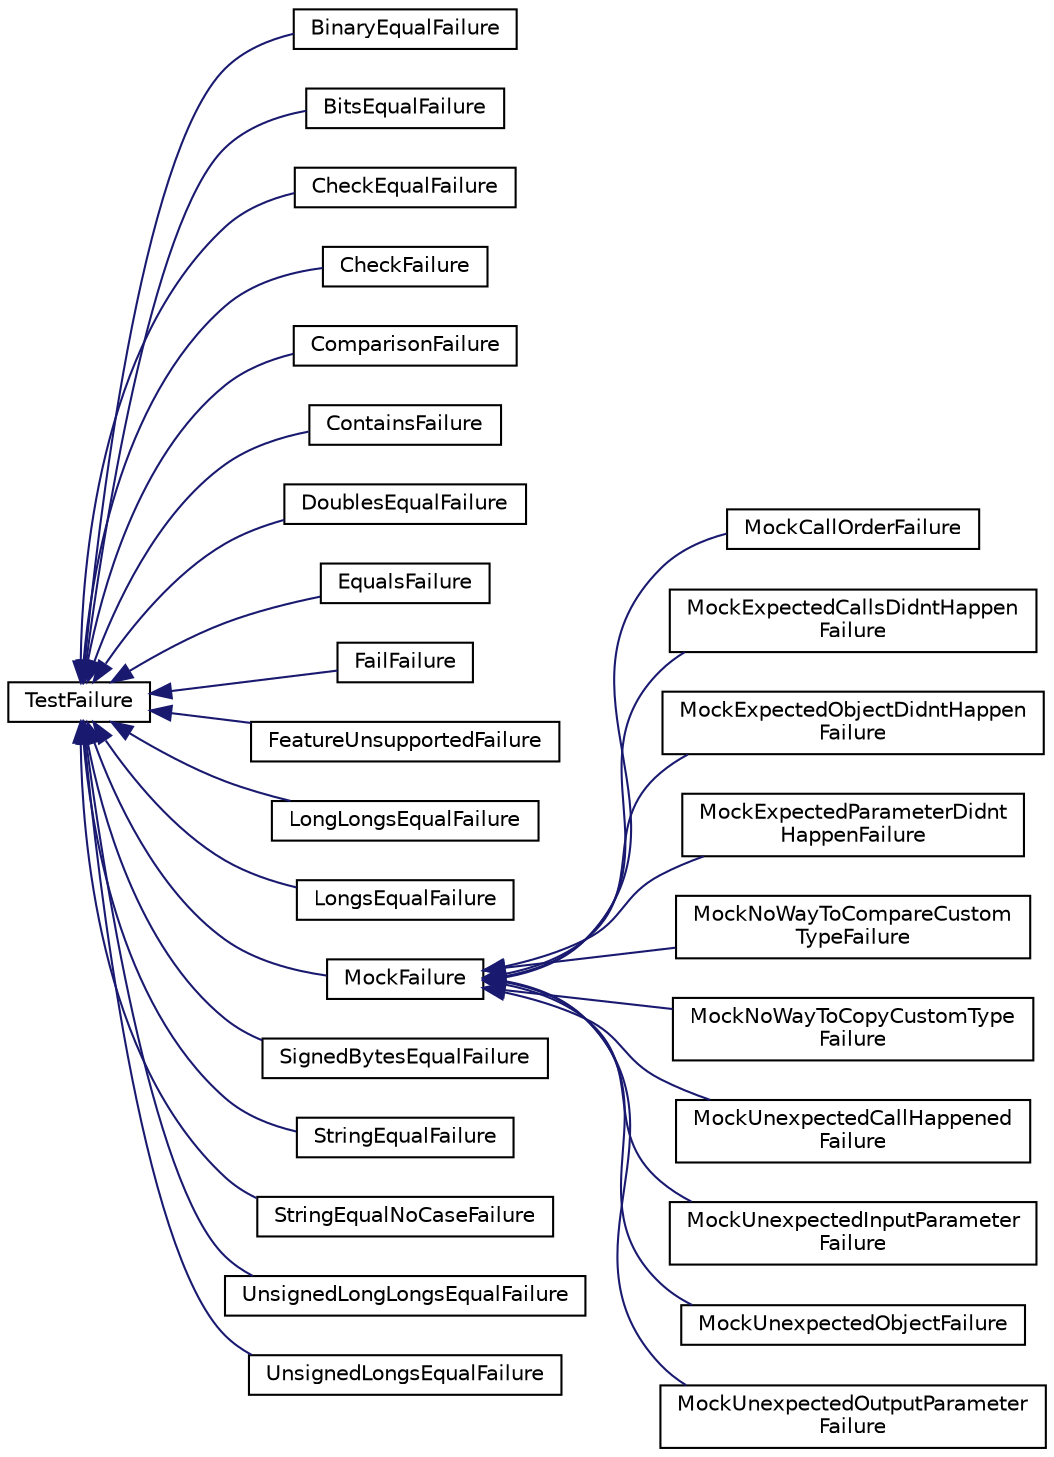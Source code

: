 digraph "Graphical Class Hierarchy"
{
 // LATEX_PDF_SIZE
  edge [fontname="Helvetica",fontsize="10",labelfontname="Helvetica",labelfontsize="10"];
  node [fontname="Helvetica",fontsize="10",shape=record];
  rankdir="LR";
  Node0 [label="TestFailure",height=0.2,width=0.4,color="black", fillcolor="white", style="filled",URL="$classTestFailure.html",tooltip=" "];
  Node0 -> Node1 [dir="back",color="midnightblue",fontsize="10",style="solid",fontname="Helvetica"];
  Node1 [label="BinaryEqualFailure",height=0.2,width=0.4,color="black", fillcolor="white", style="filled",URL="$classBinaryEqualFailure.html",tooltip=" "];
  Node0 -> Node2 [dir="back",color="midnightblue",fontsize="10",style="solid",fontname="Helvetica"];
  Node2 [label="BitsEqualFailure",height=0.2,width=0.4,color="black", fillcolor="white", style="filled",URL="$classBitsEqualFailure.html",tooltip=" "];
  Node0 -> Node3 [dir="back",color="midnightblue",fontsize="10",style="solid",fontname="Helvetica"];
  Node3 [label="CheckEqualFailure",height=0.2,width=0.4,color="black", fillcolor="white", style="filled",URL="$classCheckEqualFailure.html",tooltip=" "];
  Node0 -> Node4 [dir="back",color="midnightblue",fontsize="10",style="solid",fontname="Helvetica"];
  Node4 [label="CheckFailure",height=0.2,width=0.4,color="black", fillcolor="white", style="filled",URL="$classCheckFailure.html",tooltip=" "];
  Node0 -> Node5 [dir="back",color="midnightblue",fontsize="10",style="solid",fontname="Helvetica"];
  Node5 [label="ComparisonFailure",height=0.2,width=0.4,color="black", fillcolor="white", style="filled",URL="$classComparisonFailure.html",tooltip=" "];
  Node0 -> Node6 [dir="back",color="midnightblue",fontsize="10",style="solid",fontname="Helvetica"];
  Node6 [label="ContainsFailure",height=0.2,width=0.4,color="black", fillcolor="white", style="filled",URL="$classContainsFailure.html",tooltip=" "];
  Node0 -> Node7 [dir="back",color="midnightblue",fontsize="10",style="solid",fontname="Helvetica"];
  Node7 [label="DoublesEqualFailure",height=0.2,width=0.4,color="black", fillcolor="white", style="filled",URL="$classDoublesEqualFailure.html",tooltip=" "];
  Node0 -> Node8 [dir="back",color="midnightblue",fontsize="10",style="solid",fontname="Helvetica"];
  Node8 [label="EqualsFailure",height=0.2,width=0.4,color="black", fillcolor="white", style="filled",URL="$classEqualsFailure.html",tooltip=" "];
  Node0 -> Node9 [dir="back",color="midnightblue",fontsize="10",style="solid",fontname="Helvetica"];
  Node9 [label="FailFailure",height=0.2,width=0.4,color="black", fillcolor="white", style="filled",URL="$classFailFailure.html",tooltip=" "];
  Node0 -> Node10 [dir="back",color="midnightblue",fontsize="10",style="solid",fontname="Helvetica"];
  Node10 [label="FeatureUnsupportedFailure",height=0.2,width=0.4,color="black", fillcolor="white", style="filled",URL="$classFeatureUnsupportedFailure.html",tooltip=" "];
  Node0 -> Node11 [dir="back",color="midnightblue",fontsize="10",style="solid",fontname="Helvetica"];
  Node11 [label="LongLongsEqualFailure",height=0.2,width=0.4,color="black", fillcolor="white", style="filled",URL="$classLongLongsEqualFailure.html",tooltip=" "];
  Node0 -> Node12 [dir="back",color="midnightblue",fontsize="10",style="solid",fontname="Helvetica"];
  Node12 [label="LongsEqualFailure",height=0.2,width=0.4,color="black", fillcolor="white", style="filled",URL="$classLongsEqualFailure.html",tooltip=" "];
  Node0 -> Node13 [dir="back",color="midnightblue",fontsize="10",style="solid",fontname="Helvetica"];
  Node13 [label="MockFailure",height=0.2,width=0.4,color="black", fillcolor="white", style="filled",URL="$classMockFailure.html",tooltip=" "];
  Node13 -> Node14 [dir="back",color="midnightblue",fontsize="10",style="solid",fontname="Helvetica"];
  Node14 [label="MockCallOrderFailure",height=0.2,width=0.4,color="black", fillcolor="white", style="filled",URL="$classMockCallOrderFailure.html",tooltip=" "];
  Node13 -> Node15 [dir="back",color="midnightblue",fontsize="10",style="solid",fontname="Helvetica"];
  Node15 [label="MockExpectedCallsDidntHappen\lFailure",height=0.2,width=0.4,color="black", fillcolor="white", style="filled",URL="$classMockExpectedCallsDidntHappenFailure.html",tooltip=" "];
  Node13 -> Node16 [dir="back",color="midnightblue",fontsize="10",style="solid",fontname="Helvetica"];
  Node16 [label="MockExpectedObjectDidntHappen\lFailure",height=0.2,width=0.4,color="black", fillcolor="white", style="filled",URL="$classMockExpectedObjectDidntHappenFailure.html",tooltip=" "];
  Node13 -> Node17 [dir="back",color="midnightblue",fontsize="10",style="solid",fontname="Helvetica"];
  Node17 [label="MockExpectedParameterDidnt\lHappenFailure",height=0.2,width=0.4,color="black", fillcolor="white", style="filled",URL="$classMockExpectedParameterDidntHappenFailure.html",tooltip=" "];
  Node13 -> Node18 [dir="back",color="midnightblue",fontsize="10",style="solid",fontname="Helvetica"];
  Node18 [label="MockNoWayToCompareCustom\lTypeFailure",height=0.2,width=0.4,color="black", fillcolor="white", style="filled",URL="$classMockNoWayToCompareCustomTypeFailure.html",tooltip=" "];
  Node13 -> Node19 [dir="back",color="midnightblue",fontsize="10",style="solid",fontname="Helvetica"];
  Node19 [label="MockNoWayToCopyCustomType\lFailure",height=0.2,width=0.4,color="black", fillcolor="white", style="filled",URL="$classMockNoWayToCopyCustomTypeFailure.html",tooltip=" "];
  Node13 -> Node20 [dir="back",color="midnightblue",fontsize="10",style="solid",fontname="Helvetica"];
  Node20 [label="MockUnexpectedCallHappened\lFailure",height=0.2,width=0.4,color="black", fillcolor="white", style="filled",URL="$classMockUnexpectedCallHappenedFailure.html",tooltip=" "];
  Node13 -> Node21 [dir="back",color="midnightblue",fontsize="10",style="solid",fontname="Helvetica"];
  Node21 [label="MockUnexpectedInputParameter\lFailure",height=0.2,width=0.4,color="black", fillcolor="white", style="filled",URL="$classMockUnexpectedInputParameterFailure.html",tooltip=" "];
  Node13 -> Node22 [dir="back",color="midnightblue",fontsize="10",style="solid",fontname="Helvetica"];
  Node22 [label="MockUnexpectedObjectFailure",height=0.2,width=0.4,color="black", fillcolor="white", style="filled",URL="$classMockUnexpectedObjectFailure.html",tooltip=" "];
  Node13 -> Node23 [dir="back",color="midnightblue",fontsize="10",style="solid",fontname="Helvetica"];
  Node23 [label="MockUnexpectedOutputParameter\lFailure",height=0.2,width=0.4,color="black", fillcolor="white", style="filled",URL="$classMockUnexpectedOutputParameterFailure.html",tooltip=" "];
  Node0 -> Node24 [dir="back",color="midnightblue",fontsize="10",style="solid",fontname="Helvetica"];
  Node24 [label="SignedBytesEqualFailure",height=0.2,width=0.4,color="black", fillcolor="white", style="filled",URL="$classSignedBytesEqualFailure.html",tooltip=" "];
  Node0 -> Node25 [dir="back",color="midnightblue",fontsize="10",style="solid",fontname="Helvetica"];
  Node25 [label="StringEqualFailure",height=0.2,width=0.4,color="black", fillcolor="white", style="filled",URL="$classStringEqualFailure.html",tooltip=" "];
  Node0 -> Node26 [dir="back",color="midnightblue",fontsize="10",style="solid",fontname="Helvetica"];
  Node26 [label="StringEqualNoCaseFailure",height=0.2,width=0.4,color="black", fillcolor="white", style="filled",URL="$classStringEqualNoCaseFailure.html",tooltip=" "];
  Node0 -> Node27 [dir="back",color="midnightblue",fontsize="10",style="solid",fontname="Helvetica"];
  Node27 [label="UnsignedLongLongsEqualFailure",height=0.2,width=0.4,color="black", fillcolor="white", style="filled",URL="$classUnsignedLongLongsEqualFailure.html",tooltip=" "];
  Node0 -> Node28 [dir="back",color="midnightblue",fontsize="10",style="solid",fontname="Helvetica"];
  Node28 [label="UnsignedLongsEqualFailure",height=0.2,width=0.4,color="black", fillcolor="white", style="filled",URL="$classUnsignedLongsEqualFailure.html",tooltip=" "];
}
